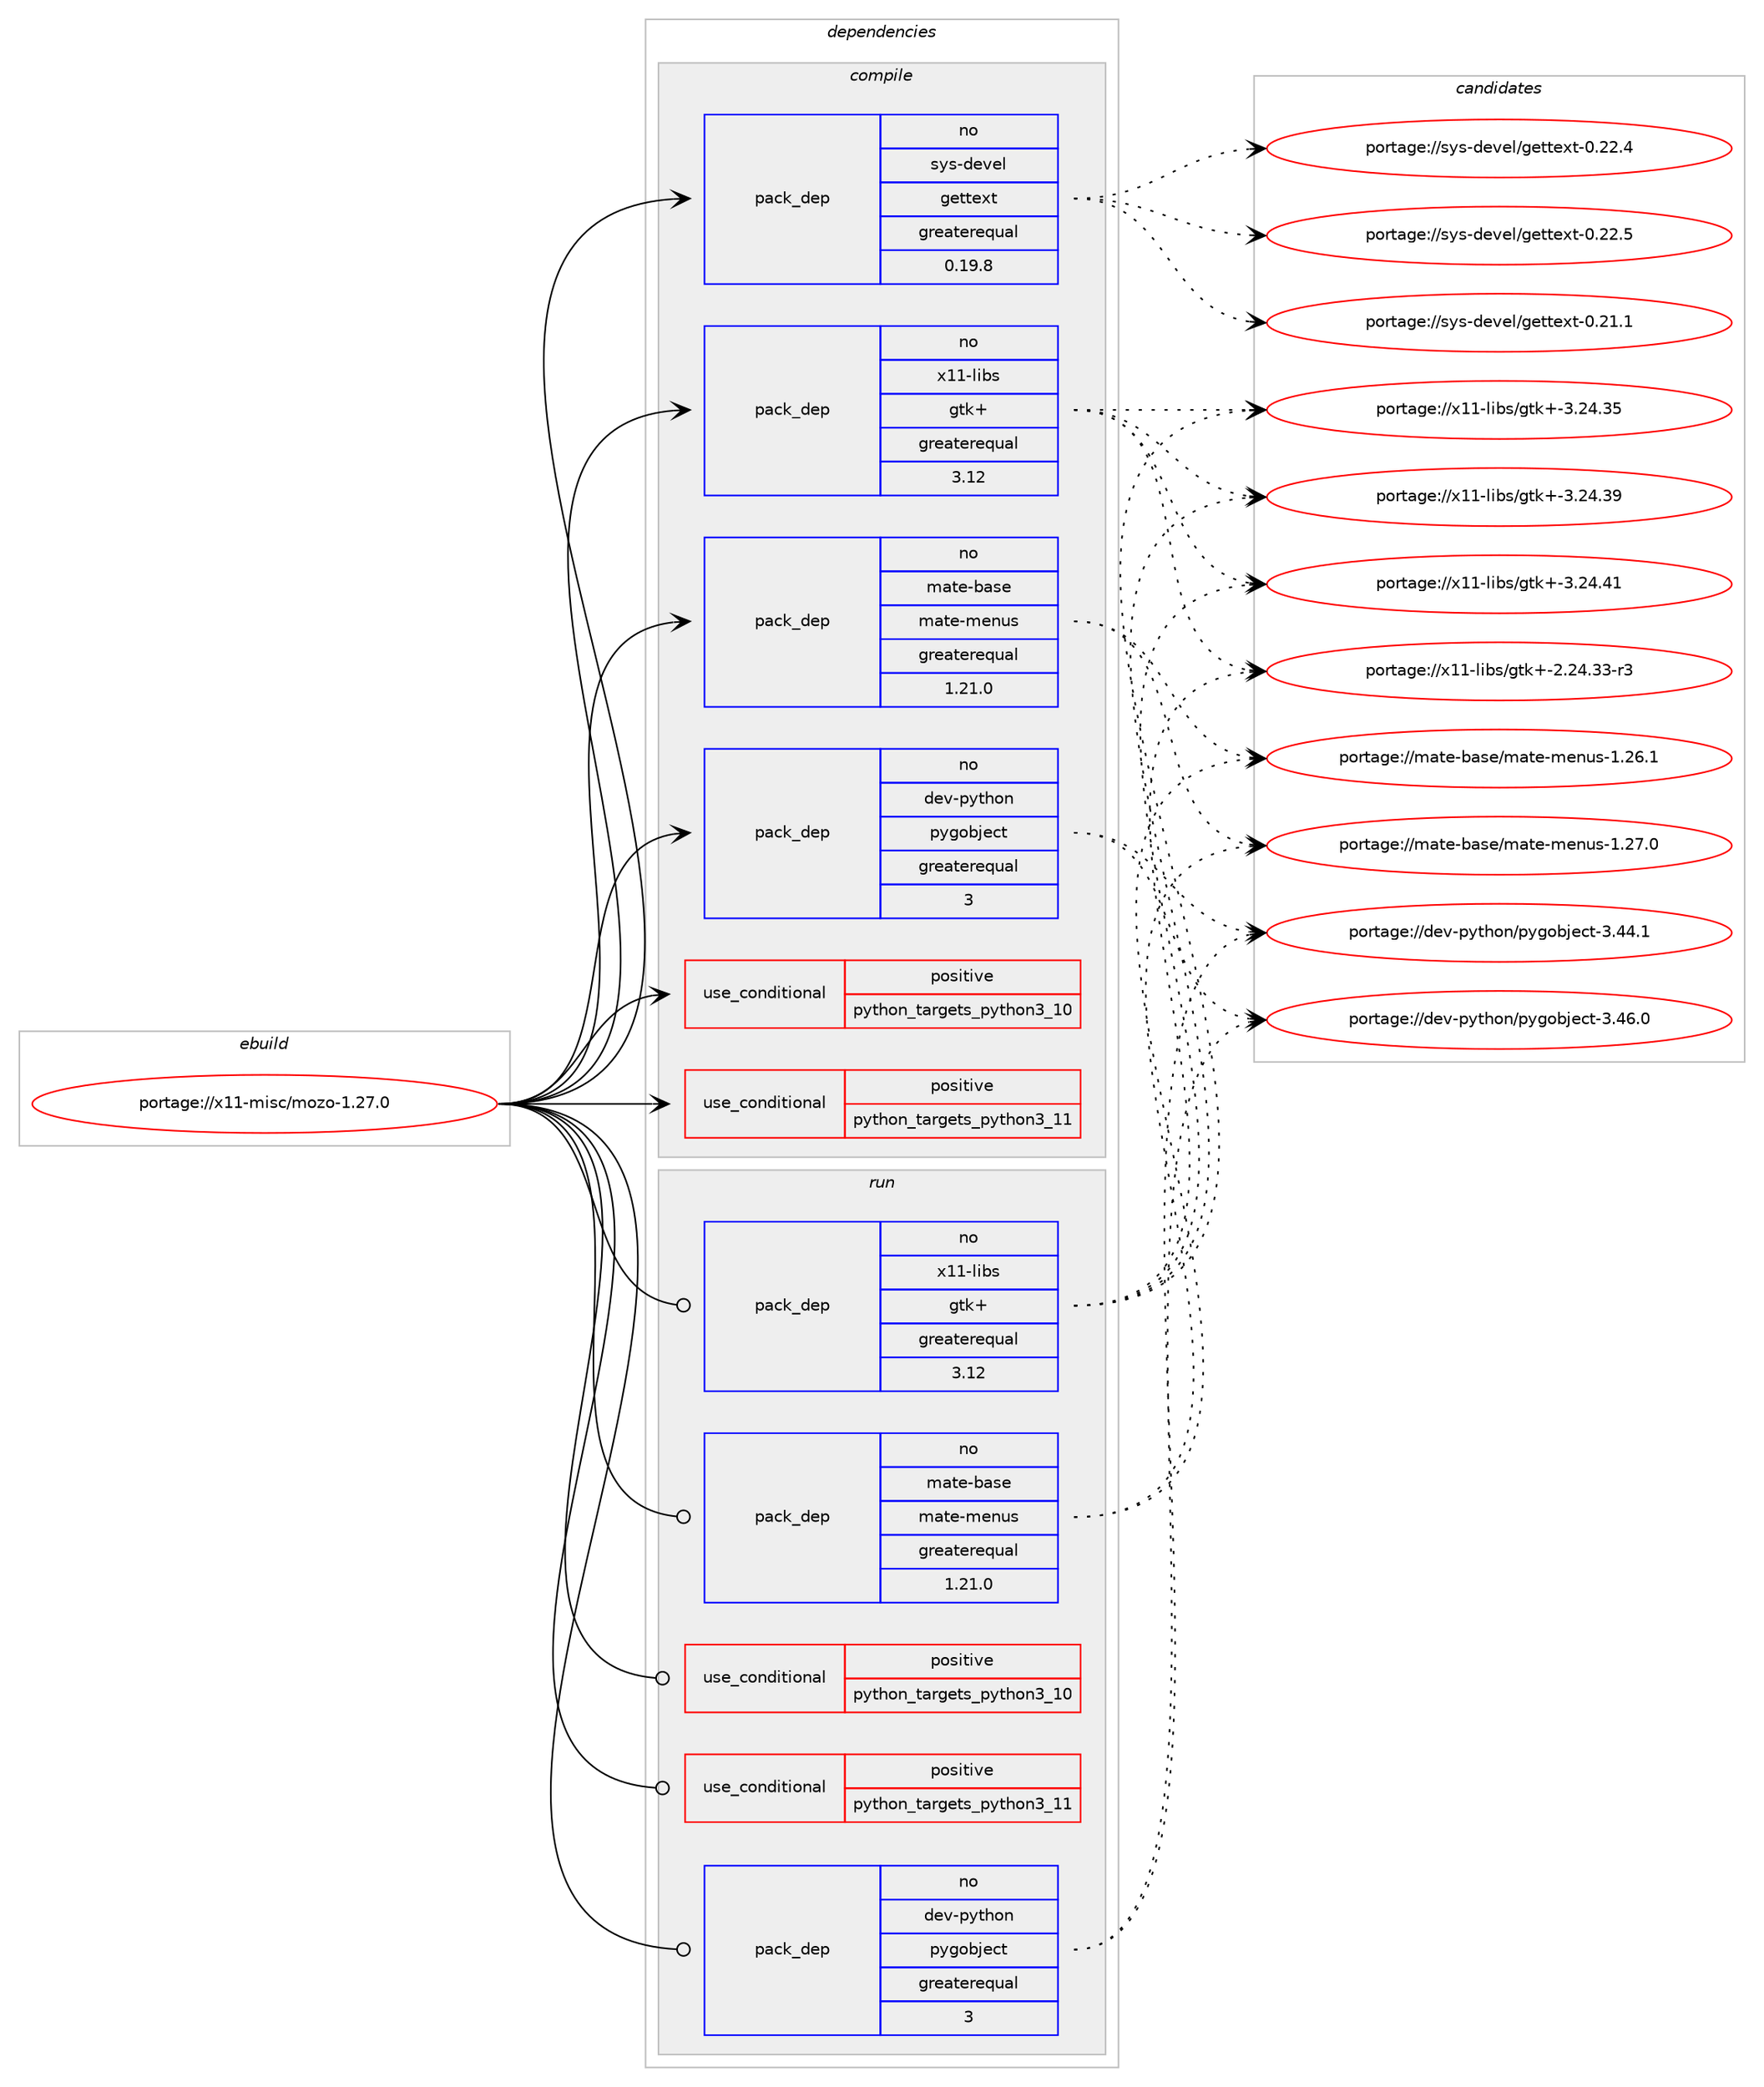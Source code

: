 digraph prolog {

# *************
# Graph options
# *************

newrank=true;
concentrate=true;
compound=true;
graph [rankdir=LR,fontname=Helvetica,fontsize=10,ranksep=1.5];#, ranksep=2.5, nodesep=0.2];
edge  [arrowhead=vee];
node  [fontname=Helvetica,fontsize=10];

# **********
# The ebuild
# **********

subgraph cluster_leftcol {
color=gray;
rank=same;
label=<<i>ebuild</i>>;
id [label="portage://x11-misc/mozo-1.27.0", color=red, width=4, href="../x11-misc/mozo-1.27.0.svg"];
}

# ****************
# The dependencies
# ****************

subgraph cluster_midcol {
color=gray;
label=<<i>dependencies</i>>;
subgraph cluster_compile {
fillcolor="#eeeeee";
style=filled;
label=<<i>compile</i>>;
subgraph cond12823 {
dependency18612 [label=<<TABLE BORDER="0" CELLBORDER="1" CELLSPACING="0" CELLPADDING="4"><TR><TD ROWSPAN="3" CELLPADDING="10">use_conditional</TD></TR><TR><TD>positive</TD></TR><TR><TD>python_targets_python3_10</TD></TR></TABLE>>, shape=none, color=red];
# *** BEGIN UNKNOWN DEPENDENCY TYPE (TODO) ***
# dependency18612 -> package_dependency(portage://x11-misc/mozo-1.27.0,install,no,dev-lang,python,none,[,,],[slot(3.10)],[use(enable(xml),positive)])
# *** END UNKNOWN DEPENDENCY TYPE (TODO) ***

}
id:e -> dependency18612:w [weight=20,style="solid",arrowhead="vee"];
subgraph cond12824 {
dependency18613 [label=<<TABLE BORDER="0" CELLBORDER="1" CELLSPACING="0" CELLPADDING="4"><TR><TD ROWSPAN="3" CELLPADDING="10">use_conditional</TD></TR><TR><TD>positive</TD></TR><TR><TD>python_targets_python3_11</TD></TR></TABLE>>, shape=none, color=red];
# *** BEGIN UNKNOWN DEPENDENCY TYPE (TODO) ***
# dependency18613 -> package_dependency(portage://x11-misc/mozo-1.27.0,install,no,dev-lang,python,none,[,,],[slot(3.11)],[use(enable(xml),positive)])
# *** END UNKNOWN DEPENDENCY TYPE (TODO) ***

}
id:e -> dependency18613:w [weight=20,style="solid",arrowhead="vee"];
subgraph pack5544 {
dependency18614 [label=<<TABLE BORDER="0" CELLBORDER="1" CELLSPACING="0" CELLPADDING="4" WIDTH="220"><TR><TD ROWSPAN="6" CELLPADDING="30">pack_dep</TD></TR><TR><TD WIDTH="110">no</TD></TR><TR><TD>dev-python</TD></TR><TR><TD>pygobject</TD></TR><TR><TD>greaterequal</TD></TR><TR><TD>3</TD></TR></TABLE>>, shape=none, color=blue];
}
id:e -> dependency18614:w [weight=20,style="solid",arrowhead="vee"];
subgraph pack5545 {
dependency18615 [label=<<TABLE BORDER="0" CELLBORDER="1" CELLSPACING="0" CELLPADDING="4" WIDTH="220"><TR><TD ROWSPAN="6" CELLPADDING="30">pack_dep</TD></TR><TR><TD WIDTH="110">no</TD></TR><TR><TD>mate-base</TD></TR><TR><TD>mate-menus</TD></TR><TR><TD>greaterequal</TD></TR><TR><TD>1.21.0</TD></TR></TABLE>>, shape=none, color=blue];
}
id:e -> dependency18615:w [weight=20,style="solid",arrowhead="vee"];
subgraph pack5546 {
dependency18616 [label=<<TABLE BORDER="0" CELLBORDER="1" CELLSPACING="0" CELLPADDING="4" WIDTH="220"><TR><TD ROWSPAN="6" CELLPADDING="30">pack_dep</TD></TR><TR><TD WIDTH="110">no</TD></TR><TR><TD>sys-devel</TD></TR><TR><TD>gettext</TD></TR><TR><TD>greaterequal</TD></TR><TR><TD>0.19.8</TD></TR></TABLE>>, shape=none, color=blue];
}
id:e -> dependency18616:w [weight=20,style="solid",arrowhead="vee"];
# *** BEGIN UNKNOWN DEPENDENCY TYPE (TODO) ***
# id -> package_dependency(portage://x11-misc/mozo-1.27.0,install,no,virtual,pkgconfig,none,[,,],[],[])
# *** END UNKNOWN DEPENDENCY TYPE (TODO) ***

# *** BEGIN UNKNOWN DEPENDENCY TYPE (TODO) ***
# id -> package_dependency(portage://x11-misc/mozo-1.27.0,install,no,x11-libs,gdk-pixbuf,none,[,,],[slot(2)],[use(enable(introspection),none)])
# *** END UNKNOWN DEPENDENCY TYPE (TODO) ***

subgraph pack5547 {
dependency18617 [label=<<TABLE BORDER="0" CELLBORDER="1" CELLSPACING="0" CELLPADDING="4" WIDTH="220"><TR><TD ROWSPAN="6" CELLPADDING="30">pack_dep</TD></TR><TR><TD WIDTH="110">no</TD></TR><TR><TD>x11-libs</TD></TR><TR><TD>gtk+</TD></TR><TR><TD>greaterequal</TD></TR><TR><TD>3.12</TD></TR></TABLE>>, shape=none, color=blue];
}
id:e -> dependency18617:w [weight=20,style="solid",arrowhead="vee"];
}
subgraph cluster_compileandrun {
fillcolor="#eeeeee";
style=filled;
label=<<i>compile and run</i>>;
}
subgraph cluster_run {
fillcolor="#eeeeee";
style=filled;
label=<<i>run</i>>;
subgraph cond12825 {
dependency18618 [label=<<TABLE BORDER="0" CELLBORDER="1" CELLSPACING="0" CELLPADDING="4"><TR><TD ROWSPAN="3" CELLPADDING="10">use_conditional</TD></TR><TR><TD>positive</TD></TR><TR><TD>python_targets_python3_10</TD></TR></TABLE>>, shape=none, color=red];
# *** BEGIN UNKNOWN DEPENDENCY TYPE (TODO) ***
# dependency18618 -> package_dependency(portage://x11-misc/mozo-1.27.0,run,no,dev-lang,python,none,[,,],[slot(3.10)],[use(enable(xml),positive)])
# *** END UNKNOWN DEPENDENCY TYPE (TODO) ***

}
id:e -> dependency18618:w [weight=20,style="solid",arrowhead="odot"];
subgraph cond12826 {
dependency18619 [label=<<TABLE BORDER="0" CELLBORDER="1" CELLSPACING="0" CELLPADDING="4"><TR><TD ROWSPAN="3" CELLPADDING="10">use_conditional</TD></TR><TR><TD>positive</TD></TR><TR><TD>python_targets_python3_11</TD></TR></TABLE>>, shape=none, color=red];
# *** BEGIN UNKNOWN DEPENDENCY TYPE (TODO) ***
# dependency18619 -> package_dependency(portage://x11-misc/mozo-1.27.0,run,no,dev-lang,python,none,[,,],[slot(3.11)],[use(enable(xml),positive)])
# *** END UNKNOWN DEPENDENCY TYPE (TODO) ***

}
id:e -> dependency18619:w [weight=20,style="solid",arrowhead="odot"];
subgraph pack5548 {
dependency18620 [label=<<TABLE BORDER="0" CELLBORDER="1" CELLSPACING="0" CELLPADDING="4" WIDTH="220"><TR><TD ROWSPAN="6" CELLPADDING="30">pack_dep</TD></TR><TR><TD WIDTH="110">no</TD></TR><TR><TD>dev-python</TD></TR><TR><TD>pygobject</TD></TR><TR><TD>greaterequal</TD></TR><TR><TD>3</TD></TR></TABLE>>, shape=none, color=blue];
}
id:e -> dependency18620:w [weight=20,style="solid",arrowhead="odot"];
subgraph pack5549 {
dependency18621 [label=<<TABLE BORDER="0" CELLBORDER="1" CELLSPACING="0" CELLPADDING="4" WIDTH="220"><TR><TD ROWSPAN="6" CELLPADDING="30">pack_dep</TD></TR><TR><TD WIDTH="110">no</TD></TR><TR><TD>mate-base</TD></TR><TR><TD>mate-menus</TD></TR><TR><TD>greaterequal</TD></TR><TR><TD>1.21.0</TD></TR></TABLE>>, shape=none, color=blue];
}
id:e -> dependency18621:w [weight=20,style="solid",arrowhead="odot"];
# *** BEGIN UNKNOWN DEPENDENCY TYPE (TODO) ***
# id -> package_dependency(portage://x11-misc/mozo-1.27.0,run,no,virtual,libintl,none,[,,],[],[])
# *** END UNKNOWN DEPENDENCY TYPE (TODO) ***

# *** BEGIN UNKNOWN DEPENDENCY TYPE (TODO) ***
# id -> package_dependency(portage://x11-misc/mozo-1.27.0,run,no,x11-libs,gdk-pixbuf,none,[,,],[slot(2)],[use(enable(introspection),none)])
# *** END UNKNOWN DEPENDENCY TYPE (TODO) ***

subgraph pack5550 {
dependency18622 [label=<<TABLE BORDER="0" CELLBORDER="1" CELLSPACING="0" CELLPADDING="4" WIDTH="220"><TR><TD ROWSPAN="6" CELLPADDING="30">pack_dep</TD></TR><TR><TD WIDTH="110">no</TD></TR><TR><TD>x11-libs</TD></TR><TR><TD>gtk+</TD></TR><TR><TD>greaterequal</TD></TR><TR><TD>3.12</TD></TR></TABLE>>, shape=none, color=blue];
}
id:e -> dependency18622:w [weight=20,style="solid",arrowhead="odot"];
}
}

# **************
# The candidates
# **************

subgraph cluster_choices {
rank=same;
color=gray;
label=<<i>candidates</i>>;

subgraph choice5544 {
color=black;
nodesep=1;
choice1001011184511212111610411111047112121103111981061019911645514652524649 [label="portage://dev-python/pygobject-3.44.1", color=red, width=4,href="../dev-python/pygobject-3.44.1.svg"];
choice1001011184511212111610411111047112121103111981061019911645514652544648 [label="portage://dev-python/pygobject-3.46.0", color=red, width=4,href="../dev-python/pygobject-3.46.0.svg"];
dependency18614:e -> choice1001011184511212111610411111047112121103111981061019911645514652524649:w [style=dotted,weight="100"];
dependency18614:e -> choice1001011184511212111610411111047112121103111981061019911645514652544648:w [style=dotted,weight="100"];
}
subgraph choice5545 {
color=black;
nodesep=1;
choice1099711610145989711510147109971161014510910111011711545494650544649 [label="portage://mate-base/mate-menus-1.26.1", color=red, width=4,href="../mate-base/mate-menus-1.26.1.svg"];
choice1099711610145989711510147109971161014510910111011711545494650554648 [label="portage://mate-base/mate-menus-1.27.0", color=red, width=4,href="../mate-base/mate-menus-1.27.0.svg"];
dependency18615:e -> choice1099711610145989711510147109971161014510910111011711545494650544649:w [style=dotted,weight="100"];
dependency18615:e -> choice1099711610145989711510147109971161014510910111011711545494650554648:w [style=dotted,weight="100"];
}
subgraph choice5546 {
color=black;
nodesep=1;
choice115121115451001011181011084710310111611610112011645484650494649 [label="portage://sys-devel/gettext-0.21.1", color=red, width=4,href="../sys-devel/gettext-0.21.1.svg"];
choice115121115451001011181011084710310111611610112011645484650504652 [label="portage://sys-devel/gettext-0.22.4", color=red, width=4,href="../sys-devel/gettext-0.22.4.svg"];
choice115121115451001011181011084710310111611610112011645484650504653 [label="portage://sys-devel/gettext-0.22.5", color=red, width=4,href="../sys-devel/gettext-0.22.5.svg"];
dependency18616:e -> choice115121115451001011181011084710310111611610112011645484650494649:w [style=dotted,weight="100"];
dependency18616:e -> choice115121115451001011181011084710310111611610112011645484650504652:w [style=dotted,weight="100"];
dependency18616:e -> choice115121115451001011181011084710310111611610112011645484650504653:w [style=dotted,weight="100"];
}
subgraph choice5547 {
color=black;
nodesep=1;
choice12049494510810598115471031161074345504650524651514511451 [label="portage://x11-libs/gtk+-2.24.33-r3", color=red, width=4,href="../x11-libs/gtk+-2.24.33-r3.svg"];
choice1204949451081059811547103116107434551465052465153 [label="portage://x11-libs/gtk+-3.24.35", color=red, width=4,href="../x11-libs/gtk+-3.24.35.svg"];
choice1204949451081059811547103116107434551465052465157 [label="portage://x11-libs/gtk+-3.24.39", color=red, width=4,href="../x11-libs/gtk+-3.24.39.svg"];
choice1204949451081059811547103116107434551465052465249 [label="portage://x11-libs/gtk+-3.24.41", color=red, width=4,href="../x11-libs/gtk+-3.24.41.svg"];
dependency18617:e -> choice12049494510810598115471031161074345504650524651514511451:w [style=dotted,weight="100"];
dependency18617:e -> choice1204949451081059811547103116107434551465052465153:w [style=dotted,weight="100"];
dependency18617:e -> choice1204949451081059811547103116107434551465052465157:w [style=dotted,weight="100"];
dependency18617:e -> choice1204949451081059811547103116107434551465052465249:w [style=dotted,weight="100"];
}
subgraph choice5548 {
color=black;
nodesep=1;
choice1001011184511212111610411111047112121103111981061019911645514652524649 [label="portage://dev-python/pygobject-3.44.1", color=red, width=4,href="../dev-python/pygobject-3.44.1.svg"];
choice1001011184511212111610411111047112121103111981061019911645514652544648 [label="portage://dev-python/pygobject-3.46.0", color=red, width=4,href="../dev-python/pygobject-3.46.0.svg"];
dependency18620:e -> choice1001011184511212111610411111047112121103111981061019911645514652524649:w [style=dotted,weight="100"];
dependency18620:e -> choice1001011184511212111610411111047112121103111981061019911645514652544648:w [style=dotted,weight="100"];
}
subgraph choice5549 {
color=black;
nodesep=1;
choice1099711610145989711510147109971161014510910111011711545494650544649 [label="portage://mate-base/mate-menus-1.26.1", color=red, width=4,href="../mate-base/mate-menus-1.26.1.svg"];
choice1099711610145989711510147109971161014510910111011711545494650554648 [label="portage://mate-base/mate-menus-1.27.0", color=red, width=4,href="../mate-base/mate-menus-1.27.0.svg"];
dependency18621:e -> choice1099711610145989711510147109971161014510910111011711545494650544649:w [style=dotted,weight="100"];
dependency18621:e -> choice1099711610145989711510147109971161014510910111011711545494650554648:w [style=dotted,weight="100"];
}
subgraph choice5550 {
color=black;
nodesep=1;
choice12049494510810598115471031161074345504650524651514511451 [label="portage://x11-libs/gtk+-2.24.33-r3", color=red, width=4,href="../x11-libs/gtk+-2.24.33-r3.svg"];
choice1204949451081059811547103116107434551465052465153 [label="portage://x11-libs/gtk+-3.24.35", color=red, width=4,href="../x11-libs/gtk+-3.24.35.svg"];
choice1204949451081059811547103116107434551465052465157 [label="portage://x11-libs/gtk+-3.24.39", color=red, width=4,href="../x11-libs/gtk+-3.24.39.svg"];
choice1204949451081059811547103116107434551465052465249 [label="portage://x11-libs/gtk+-3.24.41", color=red, width=4,href="../x11-libs/gtk+-3.24.41.svg"];
dependency18622:e -> choice12049494510810598115471031161074345504650524651514511451:w [style=dotted,weight="100"];
dependency18622:e -> choice1204949451081059811547103116107434551465052465153:w [style=dotted,weight="100"];
dependency18622:e -> choice1204949451081059811547103116107434551465052465157:w [style=dotted,weight="100"];
dependency18622:e -> choice1204949451081059811547103116107434551465052465249:w [style=dotted,weight="100"];
}
}

}
